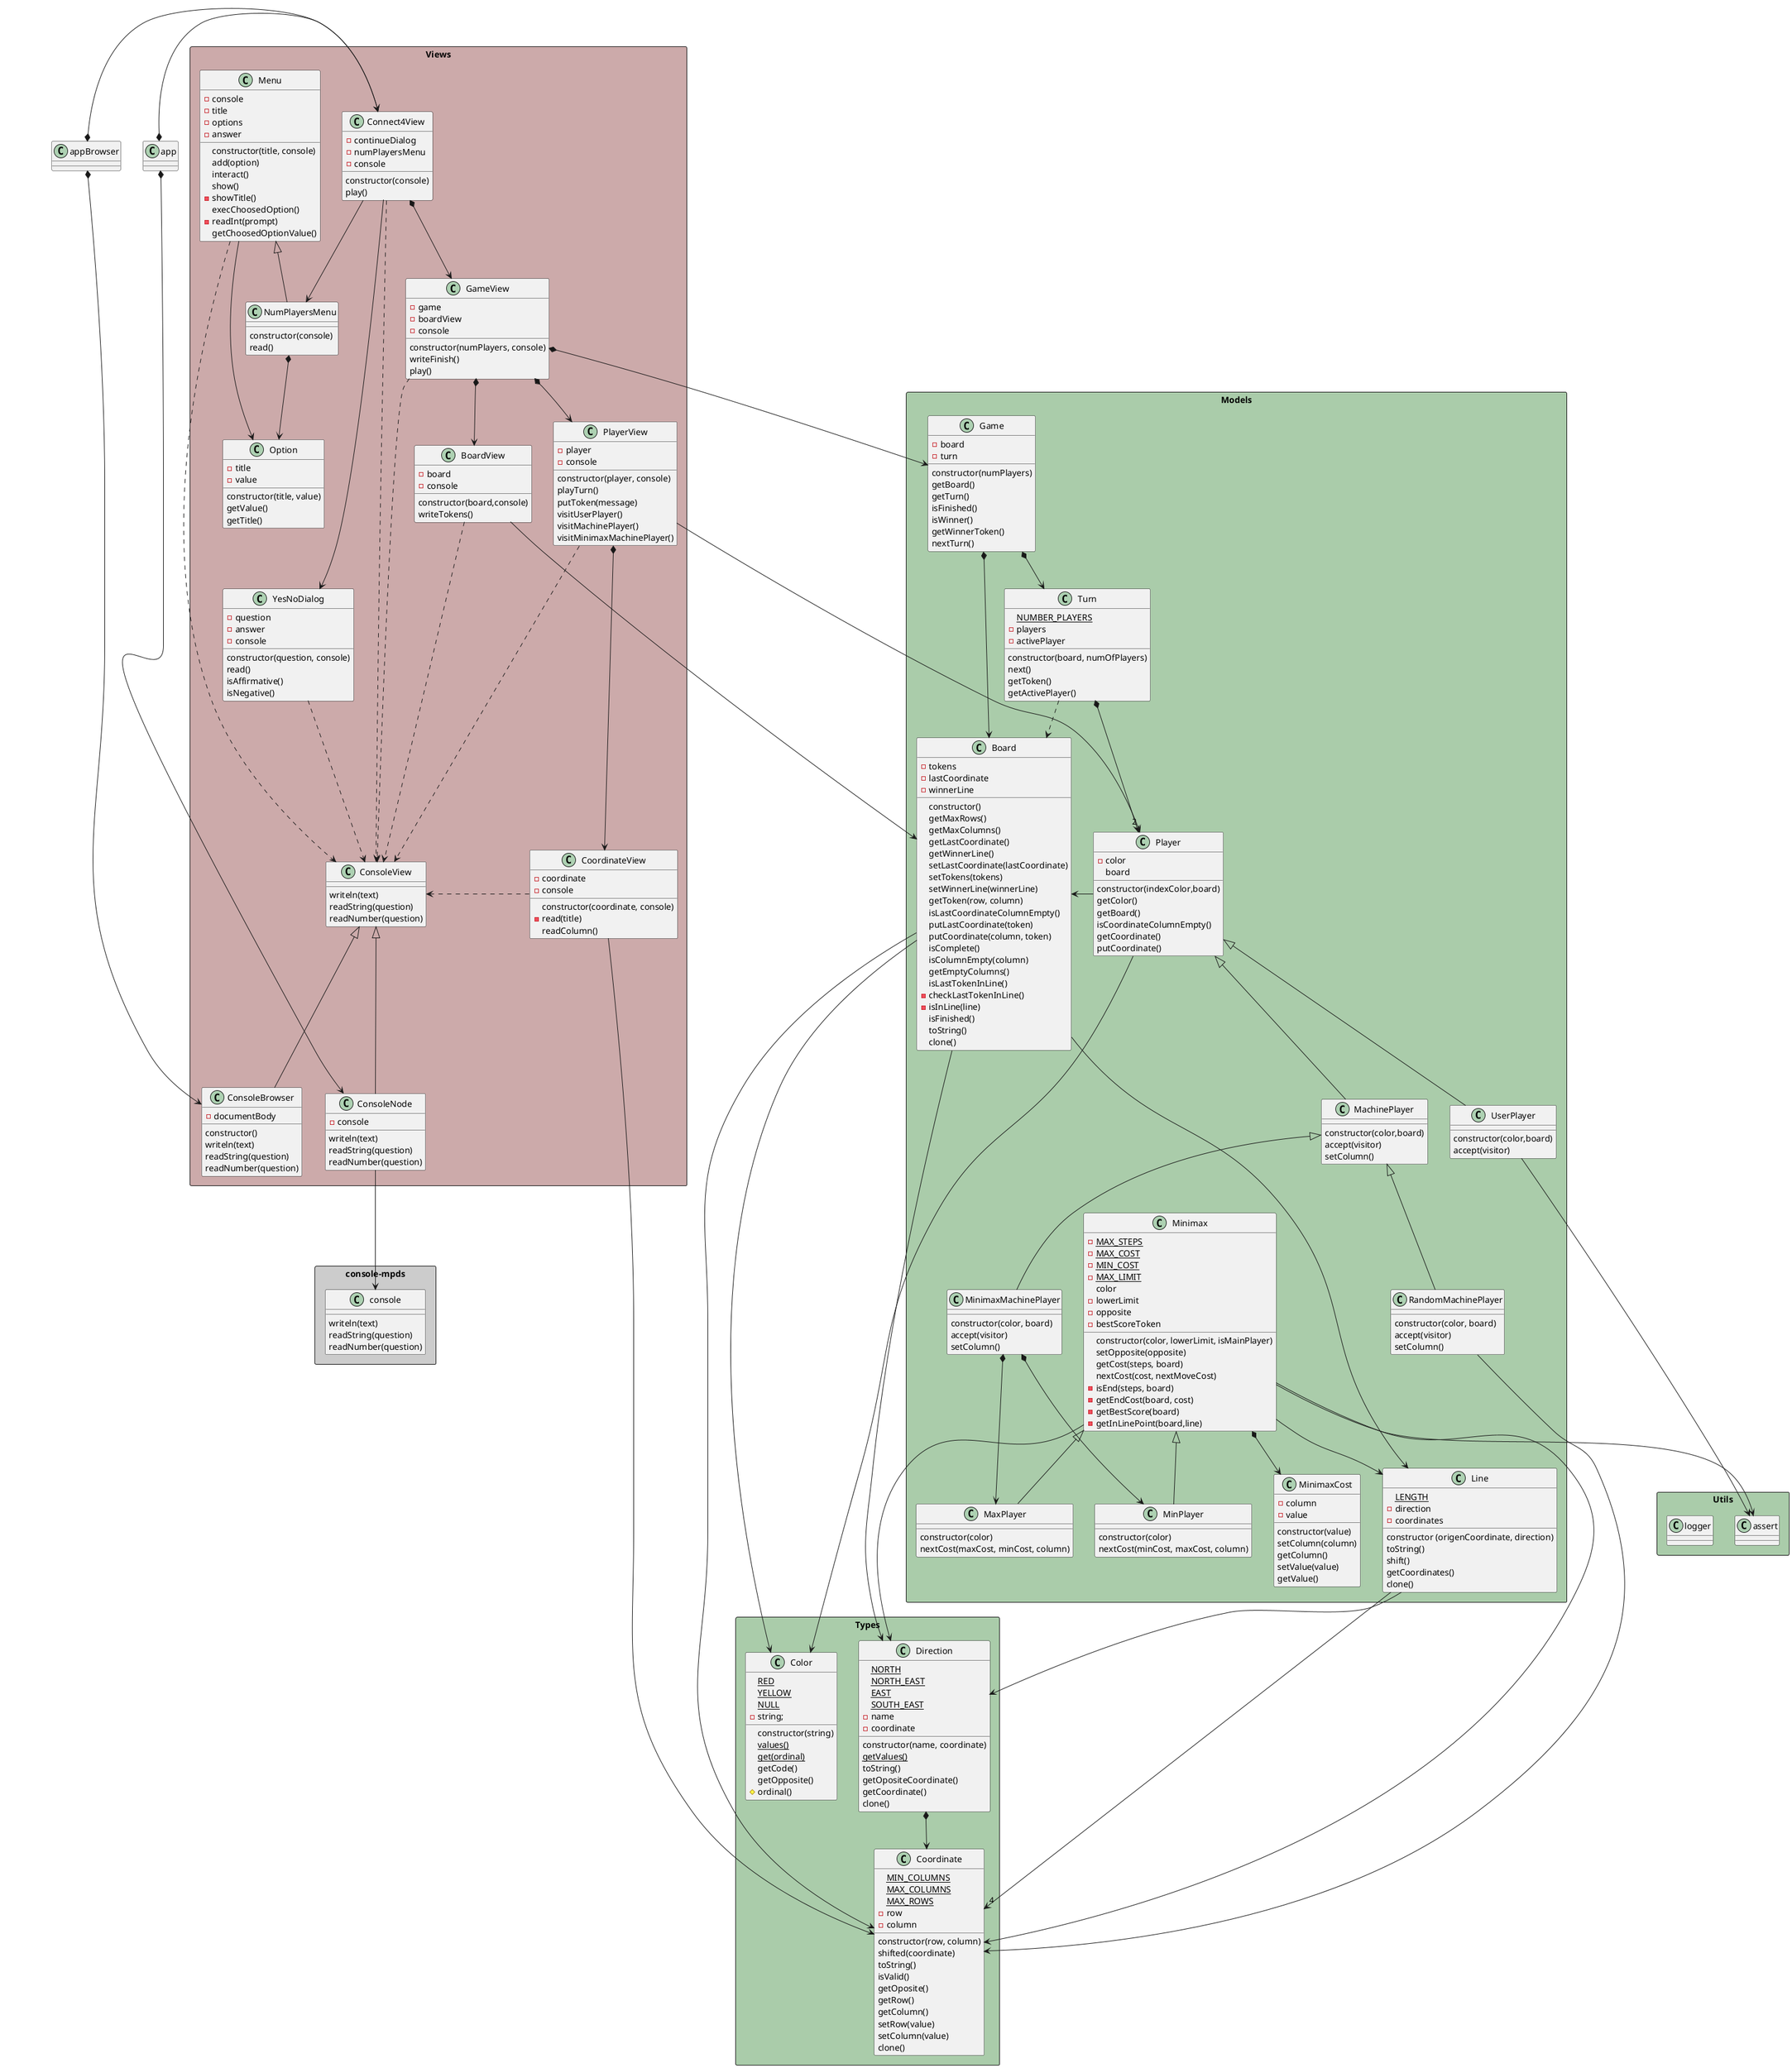 @startuml connect4_classNotation_classdiagram

package "console-mpds" <<Rectangle>> #ccc {
    class console {
        writeln(text)
        readString(question)
        readNumber(question)
    }
}

package "Types" <<Rectangle>> #aca {
    class Coordinate {
        {static} MIN_COLUMNS
        {static} MAX_COLUMNS
        {static} MAX_ROWS
        -row
        -column
        constructor(row, column)
        shifted(coordinate)
        toString()
        isValid()
        getOposite()
        getRow()
        getColumn()
        setRow(value)
        setColumn(value)
        clone()
    }

    class Direction {
        {static} NORTH
        {static} NORTH_EAST
        {static} EAST
        {static} SOUTH_EAST
        -name
        -coordinate
        constructor(name, coordinate)
        {static} getValues()
        toString()
        getOpositeCoordinate()
        getCoordinate()
        clone()
    }

    class Color {
        {static} RED
        {static} YELLOW
        {static} NULL
        -string;
        constructor(string) 
        {static} values()
        {static} get(ordinal)
        getCode()
        getOpposite()
        #ordinal()
    }    
}    

package "Utils" <<Rectangle>> #aca {
    class assert
    class logger
}   

package "Models" <<Rectangle>> #aca {

    class Board {
        -tokens
        -lastCoordinate
        -winnerLine
        constructor()
        getMaxRows()
        getMaxColumns()
        getLastCoordinate()
        getWinnerLine()
        setLastCoordinate(lastCoordinate)
        setTokens(tokens)
        setWinnerLine(winnerLine)
        getToken(row, column)
        isLastCoordinateColumnEmpty()
        putLastCoordinate(token)
        putCoordinate(column, token)
        isComplete()
        isColumnEmpty(column)
        getEmptyColumns()
        isLastTokenInLine()
        -checkLastTokenInLine() 
        -isInLine(line)
        isFinished()
        toString()
        clone()
    }

    class Game {
        -board
        -turn
        constructor(numPlayers)
        getBoard()
        getTurn()
        isFinished()
        isWinner()
        getWinnerToken()
        nextTurn()
    }

    class Line {
        {static} LENGTH
        -direction
        -coordinates
        constructor (origenCoordinate, direction)
        toString()
        shift()
        getCoordinates()
        clone()
    }

    class Player{
        -color
        board
        constructor(indexColor,board)
        getColor()
        getBoard()
        isCoordinateColumnEmpty()
        getCoordinate()
        putCoordinate()
    }

    class UserPlayer extends Player{
        constructor(color,board)
        accept(visitor) 
    }

    class MachinePlayer extends Player{
        constructor(color,board)
        accept(visitor)
        setColumn()
    }    

    class RandomMachinePlayer extends MachinePlayer{
        constructor(color, board)
        accept(visitor)    
        setColumn()
    }  

    class MinimaxMachinePlayer extends MachinePlayer{
        constructor(color, board)
        accept(visitor)
        setColumn()
    }  

    class Minimax {
        {static} -MAX_STEPS
        {static} -MAX_COST
        {static} -MIN_COST
        {static} -MAX_LIMIT 
        color
        -lowerLimit
        -opposite
        -bestScoreToken
        constructor(color, lowerLimit, isMainPlayer)
        setOpposite(opposite)
        getCost(steps, board)
        nextCost(cost, nextMoveCost)
        -isEnd(steps, board)
        -getEndCost(board, cost)
        -getBestScore(board)
        -getInLinePoint(board,line)
    }

    class MaxPlayer extends Minimax {
        constructor(color)
        nextCost(maxCost, minCost, column)
    }

    class MinPlayer extends Minimax {
        constructor(color)
        nextCost(minCost, maxCost, column)
    }

    class MinimaxCost {
        -column
        -value

        constructor(value)
        setColumn(column)
        getColumn()
        setValue(value)
        getValue()
    }

    class Turn{
        {static} NUMBER_PLAYERS
        -players
        -activePlayer
        constructor(board, numOfPlayers)
        next()
        getToken()
        getActivePlayer()
    }
}

package "Views" <<Rectangle>> #caa {
    class BoardView{
        -board
        -console
        constructor(board,console)
        writeTokens()
    }

    class Connect4View {
        -continueDialog
        -numPlayersMenu
        -console
        constructor(console)
        play()
    }

    class CoordinateView {
        -coordinate
        -console
        constructor(coordinate, console)
        -read(title)
        readColumn()
    }

    class GameView {
        -game
        -boardView
        -console
        constructor(numPlayers, console)
        writeFinish()
        play()
    }

    class PlayerView {
        -player
        -console
        constructor(player, console) 
        playTurn()
        putToken(message)
        visitUserPlayer()
        visitMachinePlayer()
        visitMinimaxMachinePlayer()
    }

    class YesNoDialog {
        -question
        -answer
        -console
        constructor(question, console)
        read()
        isAffirmative()
        isNegative()
    }

    class Option {
        -title
        -value
        constructor(title, value) 
        getValue()
        getTitle()
    }

    class Menu {
        -console
        -title
        -options
        -answer
        constructor(title, console)
        add(option)
        interact()
        show()
        -showTitle()
        execChoosedOption()
        -readInt(prompt)
        getChoosedOptionValue()
    }

    class NumPlayersMenu extends Menu {
        constructor(console)
        read()
    }

    class ConsoleView {
        writeln(text)
        readString(question)
        readNumber(question)
    }   

    class ConsoleNode extends ConsoleView {
        -console
        writeln(text)
        readString(question)
        readNumber(question)
    }

    class ConsoleBrowser extends ConsoleView {
        -documentBody
        constructor()
        writeln(text)
        readString(question)
        readNumber(question)
    }

}

Direction *-down-> Coordinate

Line -down-> "4" Coordinate
Line -down-> Direction

Board -down-> Coordinate
Board -down-> Direction
Board -down-> Line
Board -down-> Color

Player -down-> Color

RandomMachinePlayer --> Coordinate

MinimaxMachinePlayer *-d-> MaxPlayer
MinimaxMachinePlayer *-d-> MinPlayer

Minimax -d-> Line
Minimax -d-> Coordinate
Minimax -d-> Direction
Minimax *-d-> MinimaxCost
Minimax --> assert

UserPlayer --> assert

Turn *-down-> "2" Player
Turn .-> Board

Player -r-> Board

Game *-down-> Board
Game *-down-> Turn

CoordinateView -> Coordinate

BoardView -down-> Board

PlayerView -down-> Player
PlayerView *-down-> CoordinateView

GameView *-down-> Game
GameView *-down-> BoardView
GameView *-down-> PlayerView

Connect4View -down-> YesNoDialog
Connect4View -down-> NumPlayersMenu
Connect4View *-down-> GameView

Menu --> Option
NumPlayersMenu *-down-> Option

Connect4View .-down-> ConsoleView
YesNoDialog .-right-> ConsoleView
GameView .-down-> ConsoleView
BoardView .-down-> ConsoleView
PlayerView .-down-> ConsoleView
CoordinateView .-right-> ConsoleView
Menu .-down-> ConsoleView

ConsoleNode -down-> console

app *-> ConsoleNode
app *-> Connect4View
appBrowser *-> ConsoleBrowser
appBrowser *-> Connect4View

@enduml